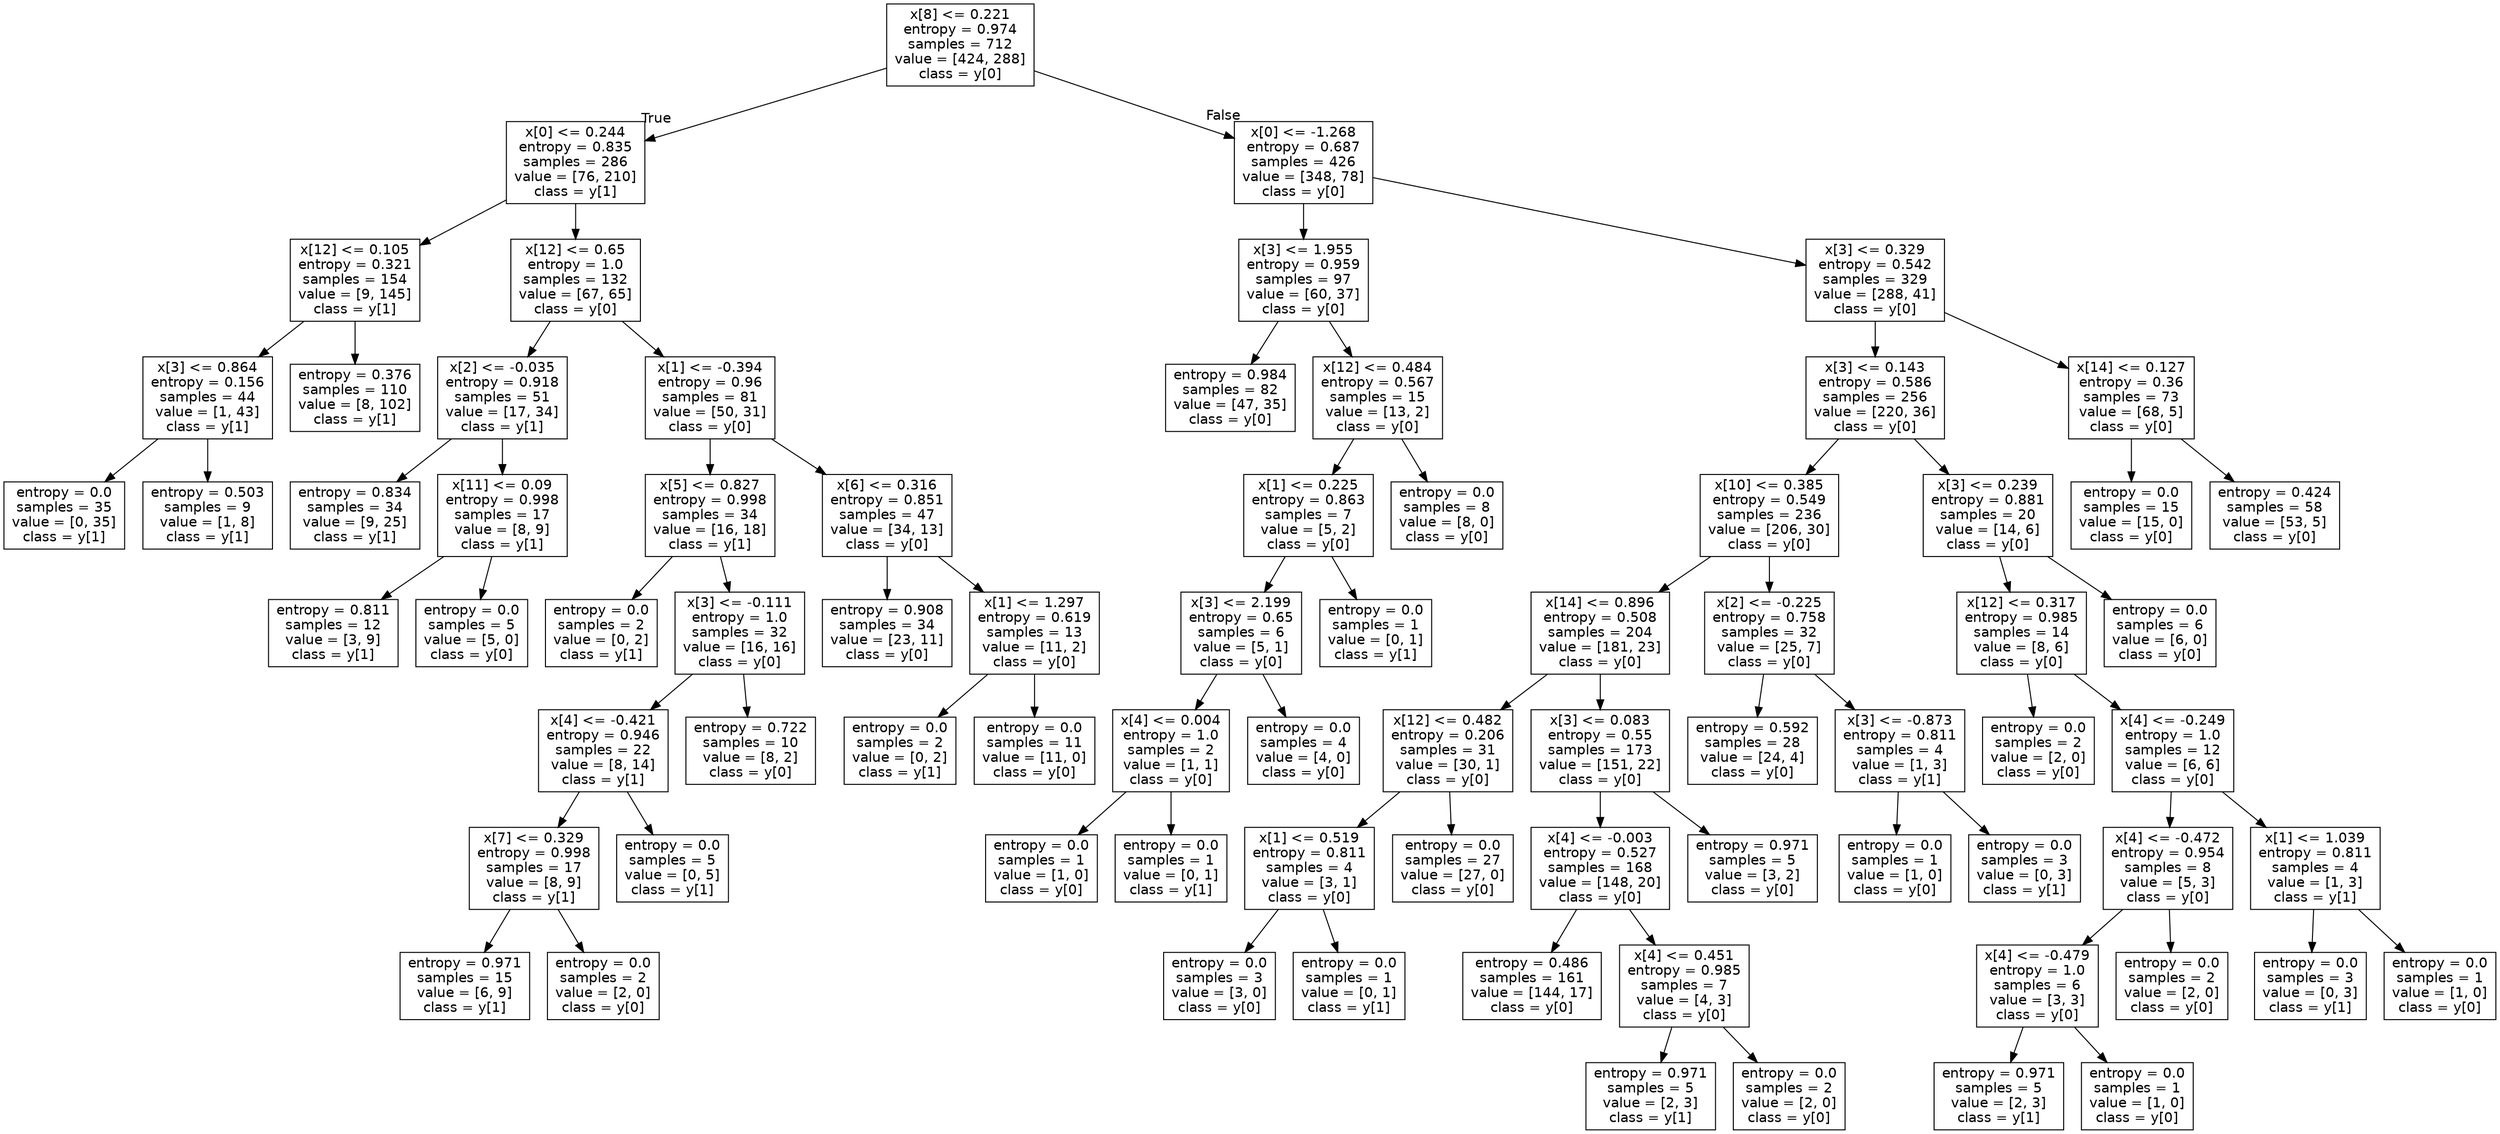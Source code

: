 digraph Tree {
node [shape=box, fontname="helvetica"] ;
edge [fontname="helvetica"] ;
0 [label="x[8] <= 0.221\nentropy = 0.974\nsamples = 712\nvalue = [424, 288]\nclass = y[0]"] ;
1 [label="x[0] <= 0.244\nentropy = 0.835\nsamples = 286\nvalue = [76, 210]\nclass = y[1]"] ;
0 -> 1 [labeldistance=2.5, labelangle=45, headlabel="True"] ;
3 [label="x[12] <= 0.105\nentropy = 0.321\nsamples = 154\nvalue = [9, 145]\nclass = y[1]"] ;
1 -> 3 ;
61 [label="x[3] <= 0.864\nentropy = 0.156\nsamples = 44\nvalue = [1, 43]\nclass = y[1]"] ;
3 -> 61 ;
63 [label="entropy = 0.0\nsamples = 35\nvalue = [0, 35]\nclass = y[1]"] ;
61 -> 63 ;
64 [label="entropy = 0.503\nsamples = 9\nvalue = [1, 8]\nclass = y[1]"] ;
61 -> 64 ;
62 [label="entropy = 0.376\nsamples = 110\nvalue = [8, 102]\nclass = y[1]"] ;
3 -> 62 ;
4 [label="x[12] <= 0.65\nentropy = 1.0\nsamples = 132\nvalue = [67, 65]\nclass = y[0]"] ;
1 -> 4 ;
7 [label="x[2] <= -0.035\nentropy = 0.918\nsamples = 51\nvalue = [17, 34]\nclass = y[1]"] ;
4 -> 7 ;
57 [label="entropy = 0.834\nsamples = 34\nvalue = [9, 25]\nclass = y[1]"] ;
7 -> 57 ;
58 [label="x[11] <= 0.09\nentropy = 0.998\nsamples = 17\nvalue = [8, 9]\nclass = y[1]"] ;
7 -> 58 ;
59 [label="entropy = 0.811\nsamples = 12\nvalue = [3, 9]\nclass = y[1]"] ;
58 -> 59 ;
60 [label="entropy = 0.0\nsamples = 5\nvalue = [5, 0]\nclass = y[0]"] ;
58 -> 60 ;
8 [label="x[1] <= -0.394\nentropy = 0.96\nsamples = 81\nvalue = [50, 31]\nclass = y[0]"] ;
4 -> 8 ;
9 [label="x[5] <= 0.827\nentropy = 0.998\nsamples = 34\nvalue = [16, 18]\nclass = y[1]"] ;
8 -> 9 ;
23 [label="entropy = 0.0\nsamples = 2\nvalue = [0, 2]\nclass = y[1]"] ;
9 -> 23 ;
24 [label="x[3] <= -0.111\nentropy = 1.0\nsamples = 32\nvalue = [16, 16]\nclass = y[0]"] ;
9 -> 24 ;
25 [label="x[4] <= -0.421\nentropy = 0.946\nsamples = 22\nvalue = [8, 14]\nclass = y[1]"] ;
24 -> 25 ;
27 [label="x[7] <= 0.329\nentropy = 0.998\nsamples = 17\nvalue = [8, 9]\nclass = y[1]"] ;
25 -> 27 ;
29 [label="entropy = 0.971\nsamples = 15\nvalue = [6, 9]\nclass = y[1]"] ;
27 -> 29 ;
30 [label="entropy = 0.0\nsamples = 2\nvalue = [2, 0]\nclass = y[0]"] ;
27 -> 30 ;
28 [label="entropy = 0.0\nsamples = 5\nvalue = [0, 5]\nclass = y[1]"] ;
25 -> 28 ;
26 [label="entropy = 0.722\nsamples = 10\nvalue = [8, 2]\nclass = y[0]"] ;
24 -> 26 ;
10 [label="x[6] <= 0.316\nentropy = 0.851\nsamples = 47\nvalue = [34, 13]\nclass = y[0]"] ;
8 -> 10 ;
73 [label="entropy = 0.908\nsamples = 34\nvalue = [23, 11]\nclass = y[0]"] ;
10 -> 73 ;
74 [label="x[1] <= 1.297\nentropy = 0.619\nsamples = 13\nvalue = [11, 2]\nclass = y[0]"] ;
10 -> 74 ;
75 [label="entropy = 0.0\nsamples = 2\nvalue = [0, 2]\nclass = y[1]"] ;
74 -> 75 ;
76 [label="entropy = 0.0\nsamples = 11\nvalue = [11, 0]\nclass = y[0]"] ;
74 -> 76 ;
2 [label="x[0] <= -1.268\nentropy = 0.687\nsamples = 426\nvalue = [348, 78]\nclass = y[0]"] ;
0 -> 2 [labeldistance=2.5, labelangle=-45, headlabel="False"] ;
5 [label="x[3] <= 1.955\nentropy = 0.959\nsamples = 97\nvalue = [60, 37]\nclass = y[0]"] ;
2 -> 5 ;
11 [label="entropy = 0.984\nsamples = 82\nvalue = [47, 35]\nclass = y[0]"] ;
5 -> 11 ;
12 [label="x[12] <= 0.484\nentropy = 0.567\nsamples = 15\nvalue = [13, 2]\nclass = y[0]"] ;
5 -> 12 ;
13 [label="x[1] <= 0.225\nentropy = 0.863\nsamples = 7\nvalue = [5, 2]\nclass = y[0]"] ;
12 -> 13 ;
21 [label="x[3] <= 2.199\nentropy = 0.65\nsamples = 6\nvalue = [5, 1]\nclass = y[0]"] ;
13 -> 21 ;
31 [label="x[4] <= 0.004\nentropy = 1.0\nsamples = 2\nvalue = [1, 1]\nclass = y[0]"] ;
21 -> 31 ;
33 [label="entropy = 0.0\nsamples = 1\nvalue = [1, 0]\nclass = y[0]"] ;
31 -> 33 ;
34 [label="entropy = 0.0\nsamples = 1\nvalue = [0, 1]\nclass = y[1]"] ;
31 -> 34 ;
32 [label="entropy = 0.0\nsamples = 4\nvalue = [4, 0]\nclass = y[0]"] ;
21 -> 32 ;
22 [label="entropy = 0.0\nsamples = 1\nvalue = [0, 1]\nclass = y[1]"] ;
13 -> 22 ;
14 [label="entropy = 0.0\nsamples = 8\nvalue = [8, 0]\nclass = y[0]"] ;
12 -> 14 ;
6 [label="x[3] <= 0.329\nentropy = 0.542\nsamples = 329\nvalue = [288, 41]\nclass = y[0]"] ;
2 -> 6 ;
15 [label="x[3] <= 0.143\nentropy = 0.586\nsamples = 256\nvalue = [220, 36]\nclass = y[0]"] ;
6 -> 15 ;
17 [label="x[10] <= 0.385\nentropy = 0.549\nsamples = 236\nvalue = [206, 30]\nclass = y[0]"] ;
15 -> 17 ;
37 [label="x[14] <= 0.896\nentropy = 0.508\nsamples = 204\nvalue = [181, 23]\nclass = y[0]"] ;
17 -> 37 ;
43 [label="x[12] <= 0.482\nentropy = 0.206\nsamples = 31\nvalue = [30, 1]\nclass = y[0]"] ;
37 -> 43 ;
45 [label="x[1] <= 0.519\nentropy = 0.811\nsamples = 4\nvalue = [3, 1]\nclass = y[0]"] ;
43 -> 45 ;
47 [label="entropy = 0.0\nsamples = 3\nvalue = [3, 0]\nclass = y[0]"] ;
45 -> 47 ;
48 [label="entropy = 0.0\nsamples = 1\nvalue = [0, 1]\nclass = y[1]"] ;
45 -> 48 ;
46 [label="entropy = 0.0\nsamples = 27\nvalue = [27, 0]\nclass = y[0]"] ;
43 -> 46 ;
44 [label="x[3] <= 0.083\nentropy = 0.55\nsamples = 173\nvalue = [151, 22]\nclass = y[0]"] ;
37 -> 44 ;
49 [label="x[4] <= -0.003\nentropy = 0.527\nsamples = 168\nvalue = [148, 20]\nclass = y[0]"] ;
44 -> 49 ;
51 [label="entropy = 0.486\nsamples = 161\nvalue = [144, 17]\nclass = y[0]"] ;
49 -> 51 ;
52 [label="x[4] <= 0.451\nentropy = 0.985\nsamples = 7\nvalue = [4, 3]\nclass = y[0]"] ;
49 -> 52 ;
53 [label="entropy = 0.971\nsamples = 5\nvalue = [2, 3]\nclass = y[1]"] ;
52 -> 53 ;
54 [label="entropy = 0.0\nsamples = 2\nvalue = [2, 0]\nclass = y[0]"] ;
52 -> 54 ;
50 [label="entropy = 0.971\nsamples = 5\nvalue = [3, 2]\nclass = y[0]"] ;
44 -> 50 ;
38 [label="x[2] <= -0.225\nentropy = 0.758\nsamples = 32\nvalue = [25, 7]\nclass = y[0]"] ;
17 -> 38 ;
39 [label="entropy = 0.592\nsamples = 28\nvalue = [24, 4]\nclass = y[0]"] ;
38 -> 39 ;
40 [label="x[3] <= -0.873\nentropy = 0.811\nsamples = 4\nvalue = [1, 3]\nclass = y[1]"] ;
38 -> 40 ;
41 [label="entropy = 0.0\nsamples = 1\nvalue = [1, 0]\nclass = y[0]"] ;
40 -> 41 ;
42 [label="entropy = 0.0\nsamples = 3\nvalue = [0, 3]\nclass = y[1]"] ;
40 -> 42 ;
18 [label="x[3] <= 0.239\nentropy = 0.881\nsamples = 20\nvalue = [14, 6]\nclass = y[0]"] ;
15 -> 18 ;
19 [label="x[12] <= 0.317\nentropy = 0.985\nsamples = 14\nvalue = [8, 6]\nclass = y[0]"] ;
18 -> 19 ;
35 [label="entropy = 0.0\nsamples = 2\nvalue = [2, 0]\nclass = y[0]"] ;
19 -> 35 ;
36 [label="x[4] <= -0.249\nentropy = 1.0\nsamples = 12\nvalue = [6, 6]\nclass = y[0]"] ;
19 -> 36 ;
65 [label="x[4] <= -0.472\nentropy = 0.954\nsamples = 8\nvalue = [5, 3]\nclass = y[0]"] ;
36 -> 65 ;
69 [label="x[4] <= -0.479\nentropy = 1.0\nsamples = 6\nvalue = [3, 3]\nclass = y[0]"] ;
65 -> 69 ;
71 [label="entropy = 0.971\nsamples = 5\nvalue = [2, 3]\nclass = y[1]"] ;
69 -> 71 ;
72 [label="entropy = 0.0\nsamples = 1\nvalue = [1, 0]\nclass = y[0]"] ;
69 -> 72 ;
70 [label="entropy = 0.0\nsamples = 2\nvalue = [2, 0]\nclass = y[0]"] ;
65 -> 70 ;
66 [label="x[1] <= 1.039\nentropy = 0.811\nsamples = 4\nvalue = [1, 3]\nclass = y[1]"] ;
36 -> 66 ;
67 [label="entropy = 0.0\nsamples = 3\nvalue = [0, 3]\nclass = y[1]"] ;
66 -> 67 ;
68 [label="entropy = 0.0\nsamples = 1\nvalue = [1, 0]\nclass = y[0]"] ;
66 -> 68 ;
20 [label="entropy = 0.0\nsamples = 6\nvalue = [6, 0]\nclass = y[0]"] ;
18 -> 20 ;
16 [label="x[14] <= 0.127\nentropy = 0.36\nsamples = 73\nvalue = [68, 5]\nclass = y[0]"] ;
6 -> 16 ;
55 [label="entropy = 0.0\nsamples = 15\nvalue = [15, 0]\nclass = y[0]"] ;
16 -> 55 ;
56 [label="entropy = 0.424\nsamples = 58\nvalue = [53, 5]\nclass = y[0]"] ;
16 -> 56 ;
}